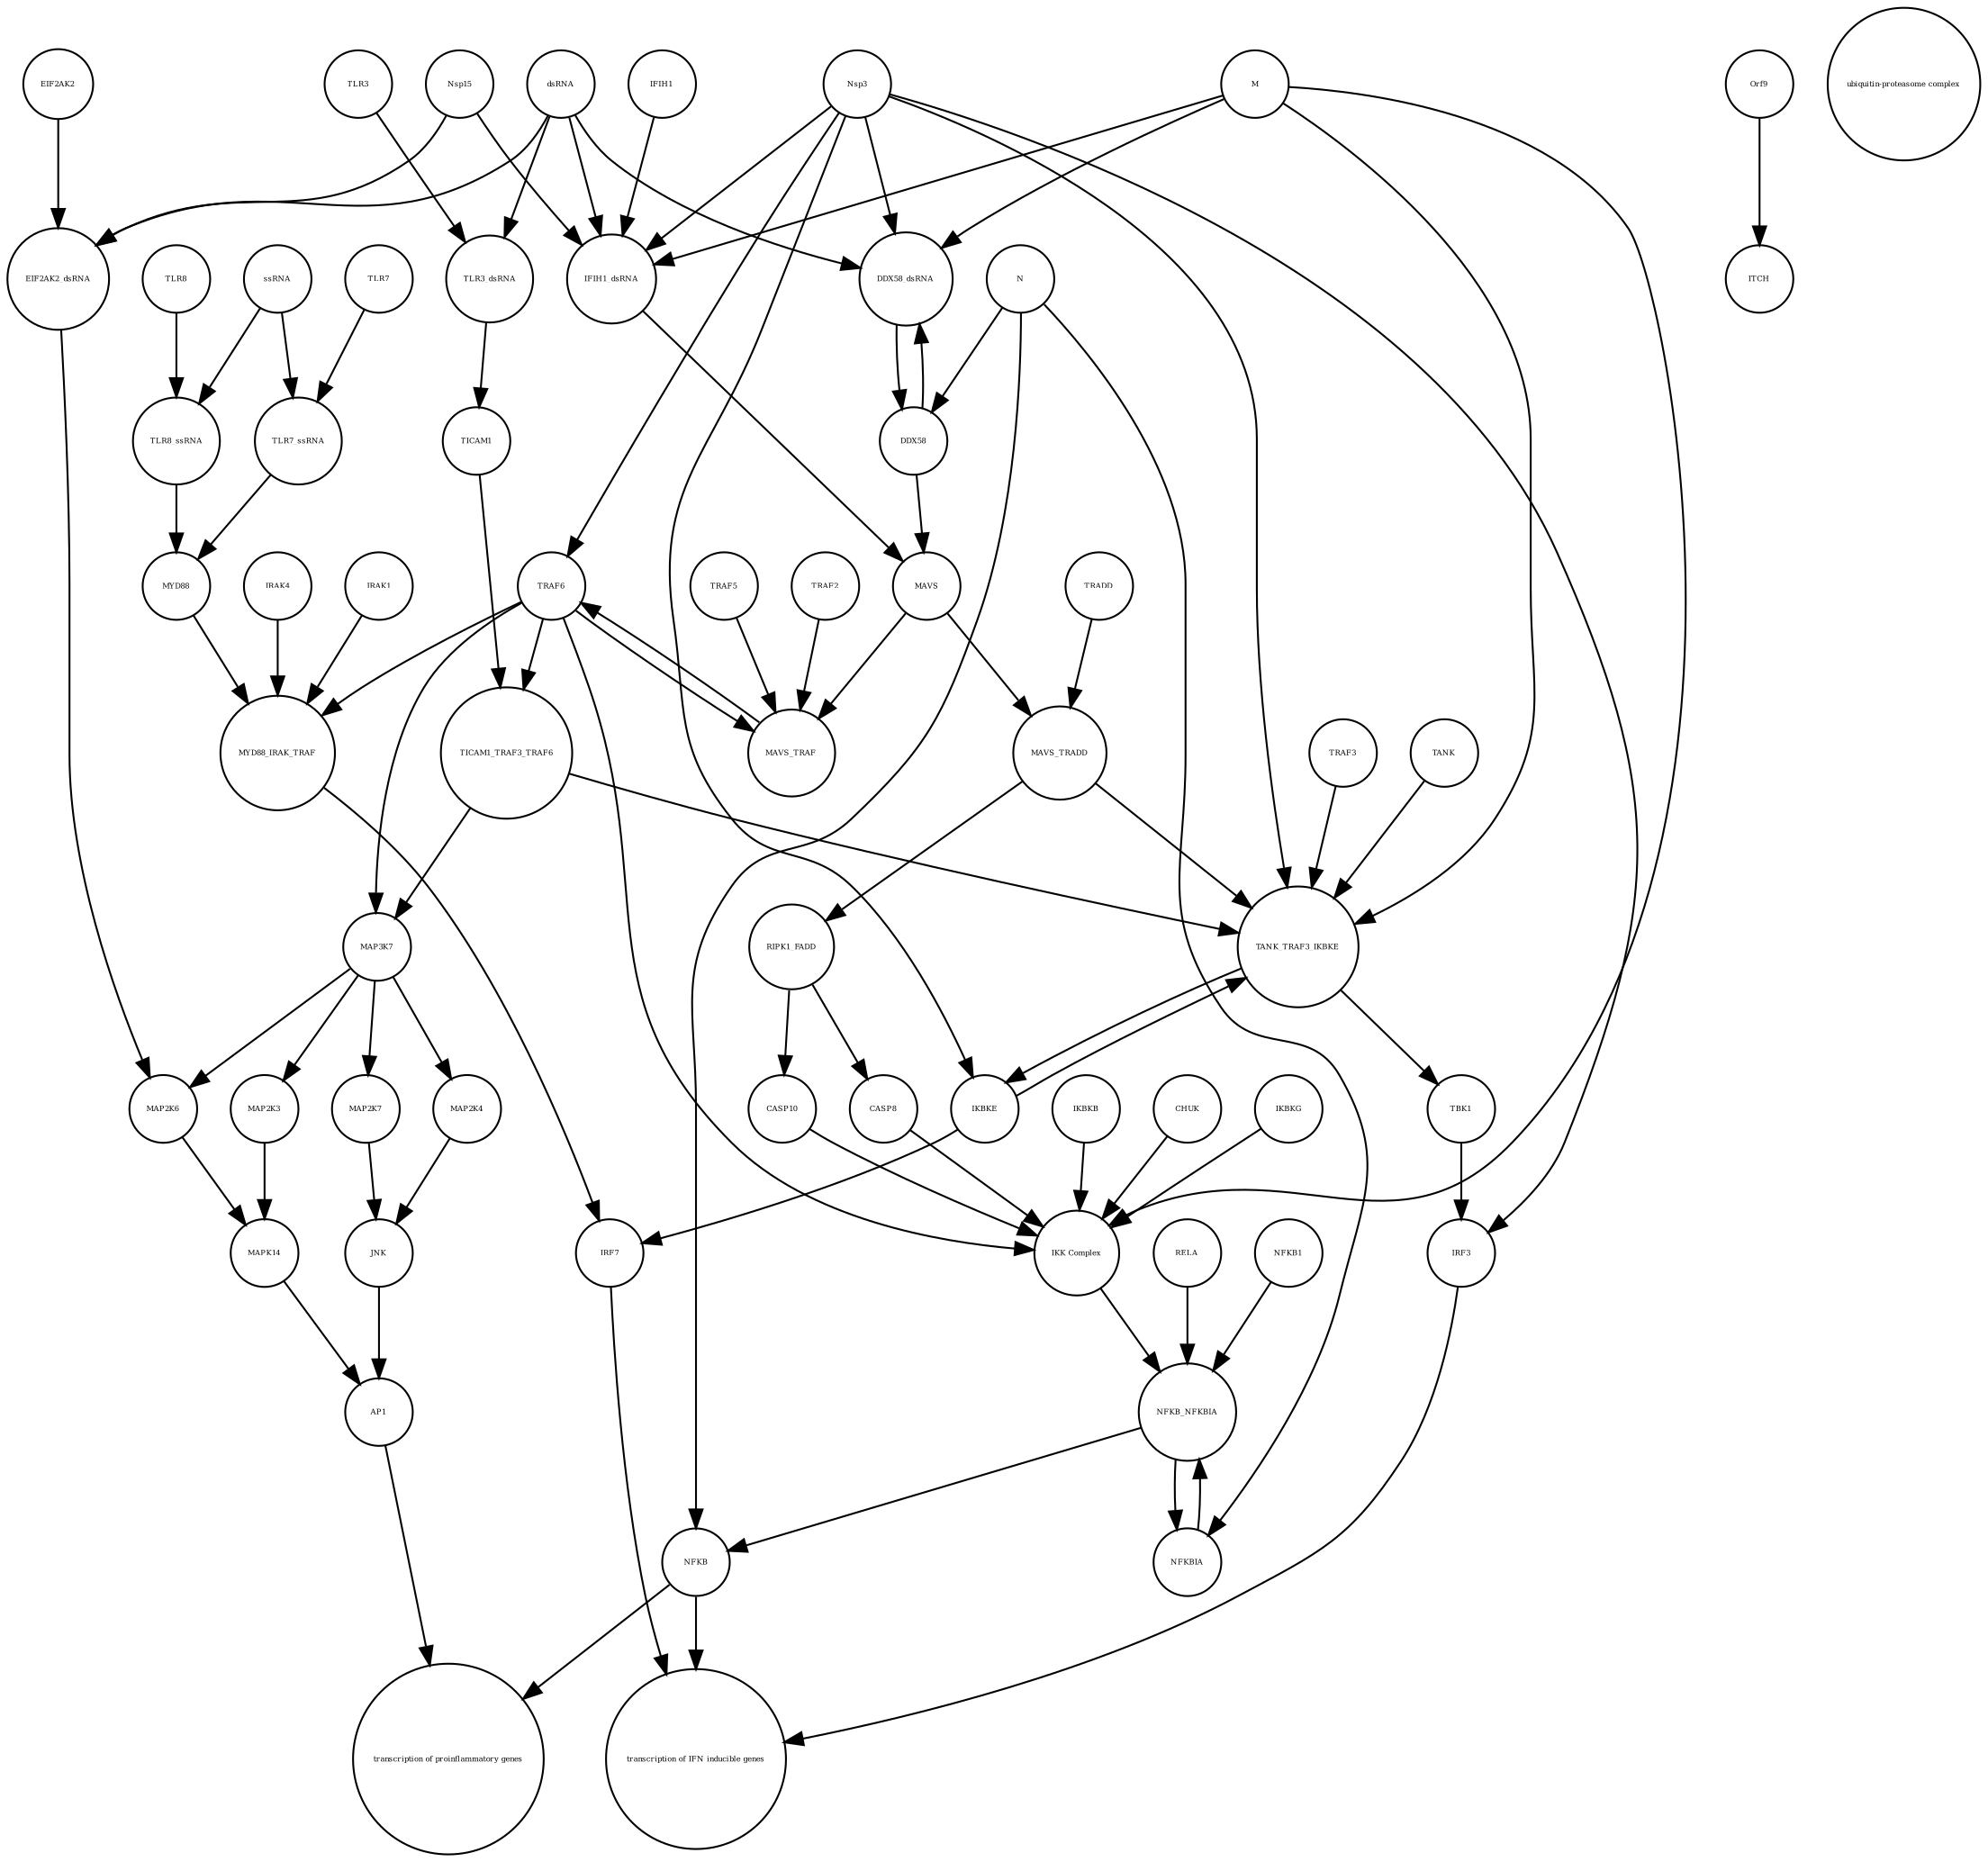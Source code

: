 strict digraph  {
TICAM1_TRAF3_TRAF6 [annotation="", bipartite=0, cls=complex, fontsize=4, label=TICAM1_TRAF3_TRAF6, shape=circle];
MAP3K7 [annotation="", bipartite=0, cls=macromolecule, fontsize=4, label=MAP3K7, shape=circle];
IRF7 [annotation=urn_miriam_hgnc_6122, bipartite=0, cls="macromolecule multimer", fontsize=4, label=IRF7, shape=circle];
"transcription of IFN inducible genes" [annotation="", bipartite=0, cls=phenotype, fontsize=4, label="transcription of IFN inducible genes", shape=circle];
AP1 [annotation="", bipartite=0, cls=complex, fontsize=4, label=AP1, shape=circle];
"transcription of proinflammatory genes" [annotation="", bipartite=0, cls=phenotype, fontsize=4, label="transcription of proinflammatory genes", shape=circle];
NFKB [annotation="", bipartite=0, cls=complex, fontsize=4, label=NFKB, shape=circle];
IRF3 [annotation=urn_miriam_hgnc_6118, bipartite=0, cls=macromolecule, fontsize=4, label=IRF3, shape=circle];
TLR8 [annotation=urn_miriam_hgnc_15632, bipartite=0, cls=macromolecule, fontsize=4, label=TLR8, shape=circle];
TANK_TRAF3_IKBKE [annotation="", bipartite=0, cls=complex, fontsize=4, label=TANK_TRAF3_IKBKE, shape=circle];
Nsp3 [annotation=urn_miriam_ncbiprotein_1802476807, bipartite=0, cls=macromolecule, fontsize=4, label=Nsp3, shape=circle];
TBK1 [annotation="", bipartite=0, cls=macromolecule, fontsize=4, label=TBK1, shape=circle];
IKBKB [annotation="", bipartite=0, cls=macromolecule, fontsize=4, label=IKBKB, shape=circle];
IRAK1 [annotation=urn_miriam_hgnc_6112, bipartite=0, cls=macromolecule, fontsize=4, label=IRAK1, shape=circle];
JNK [annotation="", bipartite=0, cls=complex, fontsize=4, label=JNK, shape=circle];
NFKBIA [annotation=urn_miriam_hgnc_7797, bipartite=0, cls=macromolecule, fontsize=4, label=NFKBIA, shape=circle];
TLR3_dsRNA [annotation="", bipartite=0, cls=complex, fontsize=4, label=TLR3_dsRNA, shape=circle];
"IKK Complex" [annotation="", bipartite=0, cls=complex, fontsize=4, label="IKK Complex", shape=circle];
TRAF5 [annotation=urn_miriam_hgnc_12035, bipartite=0, cls=macromolecule, fontsize=4, label=TRAF5, shape=circle];
Nsp15 [annotation=urn_miriam_ncbiprotein_1802476818, bipartite=0, cls=macromolecule, fontsize=4, label=Nsp15, shape=circle];
ssRNA [annotation="", bipartite=0, cls="nucleic acid feature", fontsize=4, label=ssRNA, shape=circle];
MYD88 [annotation="", bipartite=0, cls=macromolecule, fontsize=4, label=MYD88, shape=circle];
MAVS [annotation=urn_miriam_hgnc_29233, bipartite=0, cls="macromolecule multimer", fontsize=4, label=MAVS, shape=circle];
CHUK [annotation="", bipartite=0, cls=macromolecule, fontsize=4, label=CHUK, shape=circle];
MAP2K4 [annotation="", bipartite=0, cls=macromolecule, fontsize=4, label=MAP2K4, shape=circle];
M [annotation=urn_miriam_ncbiprotein_1796318601, bipartite=0, cls=macromolecule, fontsize=4, label=M, shape=circle];
Orf9 [annotation=urn_miriam_uniprot_P59636, bipartite=0, cls=macromolecule, fontsize=4, label=Orf9, shape=circle];
dsRNA [annotation="", bipartite=0, cls="nucleic acid feature", fontsize=4, label=dsRNA, shape=circle];
TANK [annotation="", bipartite=0, cls=macromolecule, fontsize=4, label=TANK, shape=circle];
MAP2K3 [annotation="", bipartite=0, cls=macromolecule, fontsize=4, label=MAP2K3, shape=circle];
TLR7 [annotation=urn_miriam_hgnc_15631, bipartite=0, cls=macromolecule, fontsize=4, label=TLR7, shape=circle];
TRADD [annotation=urn_miriam_hgnc_12030, bipartite=0, cls=macromolecule, fontsize=4, label=TRADD, shape=circle];
TICAM1 [annotation=urn_miriam_hgnc_18348, bipartite=0, cls=macromolecule, fontsize=4, label=TICAM1, shape=circle];
"ubiquitin-proteasome complex" [annotation="", bipartite=0, cls=complex, fontsize=4, label="ubiquitin-proteasome complex", shape=circle];
TRAF6 [annotation=urn_miriam_hgnc_12036, bipartite=0, cls=macromolecule, fontsize=4, label=TRAF6, shape=circle];
N [annotation=urn_miriam_ncbiprotein_1798174255, bipartite=0, cls=macromolecule, fontsize=4, label=N, shape=circle];
TRAF2 [annotation=urn_miriam_hgnc_12032, bipartite=0, cls=macromolecule, fontsize=4, label=TRAF2, shape=circle];
RELA [annotation="", bipartite=0, cls=macromolecule, fontsize=4, label=RELA, shape=circle];
IKBKG [annotation="", bipartite=0, cls=macromolecule, fontsize=4, label=IKBKG, shape=circle];
TRAF3 [annotation="", bipartite=0, cls=macromolecule, fontsize=4, label=TRAF3, shape=circle];
TLR7_ssRNA [annotation="", bipartite=0, cls=complex, fontsize=4, label=TLR7_ssRNA, shape=circle];
NFKB_NFKBIA [annotation="", bipartite=0, cls=complex, fontsize=4, label=NFKB_NFKBIA, shape=circle];
TLR3 [annotation=urn_miriam_hgnc_11849, bipartite=0, cls="macromolecule multimer", fontsize=4, label=TLR3, shape=circle];
MAP2K6 [annotation="", bipartite=0, cls=macromolecule, fontsize=4, label=MAP2K6, shape=circle];
CASP10 [annotation="", bipartite=0, cls=macromolecule, fontsize=4, label=CASP10, shape=circle];
IKBKE [annotation=urn_miriam_hgnc_14552, bipartite=0, cls=macromolecule, fontsize=4, label=IKBKE, shape=circle];
RIPK1_FADD [annotation="", bipartite=0, cls=complex, fontsize=4, label=RIPK1_FADD, shape=circle];
MAVS_TRAF [annotation="", bipartite=0, cls=complex, fontsize=4, label=MAVS_TRAF, shape=circle];
MYD88_IRAK_TRAF [annotation="", bipartite=0, cls=complex, fontsize=4, label=MYD88_IRAK_TRAF, shape=circle];
DDX58 [annotation=urn_miriam_hgnc_19102, bipartite=0, cls=macromolecule, fontsize=4, label=DDX58, shape=circle];
EIF2AK2 [annotation=urn_miriam_hgnc_9437, bipartite=0, cls=macromolecule, fontsize=4, label=EIF2AK2, shape=circle];
IRAK4 [annotation=urn_miriam_hgnc_17967, bipartite=0, cls=macromolecule, fontsize=4, label=IRAK4, shape=circle];
ITCH [annotation="", bipartite=0, cls=macromolecule, fontsize=4, label=ITCH, shape=circle];
MAP2K7 [annotation="", bipartite=0, cls=macromolecule, fontsize=4, label=MAP2K7, shape=circle];
TLR8_ssRNA [annotation="", bipartite=0, cls=complex, fontsize=4, label=TLR8_ssRNA, shape=circle];
EIF2AK2_dsRNA [annotation="", bipartite=0, cls=complex, fontsize=4, label=EIF2AK2_dsRNA, shape=circle];
MAVS_TRADD [annotation="", bipartite=0, cls=complex, fontsize=4, label=MAVS_TRADD, shape=circle];
IFIH1_dsRNA [annotation="", bipartite=0, cls=complex, fontsize=4, label=IFIH1_dsRNA, shape=circle];
NFKB1 [annotation="", bipartite=0, cls=macromolecule, fontsize=4, label=NFKB1, shape=circle];
MAPK14 [annotation="", bipartite=0, cls=macromolecule, fontsize=4, label=MAPK14, shape=circle];
CASP8 [annotation="", bipartite=0, cls=macromolecule, fontsize=4, label=CASP8, shape=circle];
DDX58_dsRNA [annotation="", bipartite=0, cls=complex, fontsize=4, label=DDX58_dsRNA, shape=circle];
IFIH1 [annotation=urn_miriam_hgnc_18873, bipartite=0, cls=macromolecule, fontsize=4, label=IFIH1, shape=circle];
TICAM1_TRAF3_TRAF6 -> MAP3K7  [annotation="", interaction_type=stimulation];
TICAM1_TRAF3_TRAF6 -> TANK_TRAF3_IKBKE  [annotation="urn_miriam_pubmed_19380580|urn_miriam_pubmed_19366914|urn_miriam_taxonomy_694009", interaction_type=stimulation];
MAP3K7 -> MAP2K7  [annotation=urn_miriam_pubmed_19366914, interaction_type=catalysis];
MAP3K7 -> MAP2K4  [annotation=urn_miriam_pubmed_19366914, interaction_type=catalysis];
MAP3K7 -> MAP2K3  [annotation=urn_miriam_pubmed_19366914, interaction_type=catalysis];
MAP3K7 -> MAP2K6  [annotation=urn_miriam_pubmed_19366914, interaction_type=catalysis];
IRF7 -> "transcription of IFN inducible genes"  [annotation="", interaction_type=stimulation];
AP1 -> "transcription of proinflammatory genes"  [annotation="", interaction_type=stimulation];
NFKB -> "transcription of proinflammatory genes"  [annotation="", interaction_type=stimulation];
NFKB -> "transcription of IFN inducible genes"  [annotation="", interaction_type=stimulation];
IRF3 -> "transcription of IFN inducible genes"  [annotation="", interaction_type=stimulation];
TLR8 -> TLR8_ssRNA  [annotation="", interaction_type=production];
TANK_TRAF3_IKBKE -> TBK1  [annotation=urn_miriam_pubmed_19366914, interaction_type=stimulation];
TANK_TRAF3_IKBKE -> IKBKE  [annotation="urn_miriam_pubmed_20303872|urn_miriam_pubmed_31226023|urn_miriam_taxonomy_694009", interaction_type=stimulation];
Nsp3 -> TRAF6  [annotation="urn_miriam_pubmed_27164085|urn_miriam_taxonomy_694009", interaction_type=catalysis];
Nsp3 -> IRF3  [annotation="urn_miriam_pubmed_17761676|urn_miriam_pubmed_31226023|urn_miriam_taxonomy_694009", interaction_type=inhibition];
Nsp3 -> IFIH1_dsRNA  [annotation="urn_miriam_pubmed_28484023|urn_miriam_pubmed_19380580|urn_miriam_pubmed_31226023|urn_miriam_taxonomy_694009", interaction_type=inhibition];
Nsp3 -> TANK_TRAF3_IKBKE  [annotation="urn_miriam_pubmed_19366914|urn_miriam_pubmed_27164085|urn_miriam_pubmed_19380580|urn_miriam_taxonomy_694009", interaction_type=inhibition];
Nsp3 -> DDX58_dsRNA  [annotation="urn_miriam_pubmed_20303872|urn_miriam_pubmed_19380580|urn_miriam_pubmed_31226023|urn_miriam_taxonomy_694009", interaction_type=inhibition];
Nsp3 -> IKBKE  [annotation="urn_miriam_pubmed_20303872|urn_miriam_pubmed_31226023|urn_miriam_taxonomy_694009", interaction_type=inhibition];
TBK1 -> IRF3  [annotation=urn_miriam_pubmed_25581309, interaction_type=catalysis];
IKBKB -> "IKK Complex"  [annotation="", interaction_type=production];
IRAK1 -> MYD88_IRAK_TRAF  [annotation="", interaction_type=production];
JNK -> AP1  [annotation=urn_miriam_pubmed_19366914, interaction_type=stimulation];
NFKBIA -> NFKB_NFKBIA  [annotation="", interaction_type=production];
TLR3_dsRNA -> TICAM1  [annotation=urn_miriam_pubmed_20303872, interaction_type=stimulation];
"IKK Complex" -> NFKB_NFKBIA  [annotation=urn_miriam_pubmed_19366914, interaction_type=catalysis];
TRAF5 -> MAVS_TRAF  [annotation="", interaction_type=production];
Nsp15 -> EIF2AK2_dsRNA  [annotation="urn_miriam_pubmed_28484023|urn_miriam_pubmed_19366914|urn_miriam_taxonomy_694009", interaction_type=inhibition];
Nsp15 -> IFIH1_dsRNA  [annotation="urn_miriam_pubmed_28484023|urn_miriam_pubmed_19380580|urn_miriam_pubmed_31226023|urn_miriam_taxonomy_694009", interaction_type=inhibition];
ssRNA -> TLR7_ssRNA  [annotation="", interaction_type=production];
ssRNA -> TLR8_ssRNA  [annotation="", interaction_type=production];
MYD88 -> MYD88_IRAK_TRAF  [annotation="", interaction_type=production];
MAVS -> MAVS_TRAF  [annotation="", interaction_type=production];
MAVS -> MAVS_TRADD  [annotation="", interaction_type=production];
CHUK -> "IKK Complex"  [annotation="", interaction_type=production];
MAP2K4 -> JNK  [annotation=urn_miriam_pubmed_19366914, interaction_type=catalysis];
M -> "IKK Complex"  [annotation="urn_miriam_pubmed_19366914|urn_miriam_pubmed_20303872|urn_miriam_pubmed_17705188|urn_miriam_pubmed_694009", interaction_type=inhibition];
M -> IFIH1_dsRNA  [annotation="urn_miriam_pubmed_28484023|urn_miriam_pubmed_19380580|urn_miriam_pubmed_31226023|urn_miriam_taxonomy_694009", interaction_type=inhibition];
M -> TANK_TRAF3_IKBKE  [annotation="urn_miriam_pubmed_19366914|urn_miriam_pubmed_27164085|urn_miriam_pubmed_19380580|urn_miriam_taxonomy_694009", interaction_type=inhibition];
M -> DDX58_dsRNA  [annotation="urn_miriam_pubmed_20303872|urn_miriam_pubmed_19380580|urn_miriam_pubmed_31226023|urn_miriam_taxonomy_694009", interaction_type=inhibition];
Orf9 -> ITCH  [annotation="urn_miriam_pubmed_25135833|urn_miriam_taxonomy_694009", interaction_type=stimulation];
dsRNA -> TLR3_dsRNA  [annotation="", interaction_type=production];
dsRNA -> DDX58_dsRNA  [annotation="", interaction_type=production];
dsRNA -> EIF2AK2_dsRNA  [annotation="", interaction_type=production];
dsRNA -> IFIH1_dsRNA  [annotation="", interaction_type=production];
TANK -> TANK_TRAF3_IKBKE  [annotation="", interaction_type=production];
MAP2K3 -> MAPK14  [annotation=urn_miriam_pubmed_19366914, interaction_type=catalysis];
TLR7 -> TLR7_ssRNA  [annotation="", interaction_type=production];
TRADD -> MAVS_TRADD  [annotation="", interaction_type=production];
TICAM1 -> TICAM1_TRAF3_TRAF6  [annotation="", interaction_type=production];
TRAF6 -> "IKK Complex"  [annotation="urn_miriam_pubmed_19366914|urn_miriam_pubmed_20303872|urn_miriam_pubmed_17705188|urn_miriam_pubmed_694009", interaction_type=stimulation];
TRAF6 -> MYD88_IRAK_TRAF  [annotation="", interaction_type=production];
TRAF6 -> MAP3K7  [annotation=urn_miriam_pubmed_19366914, interaction_type=stimulation];
TRAF6 -> TICAM1_TRAF3_TRAF6  [annotation="", interaction_type=production];
TRAF6 -> MAVS_TRAF  [annotation="", interaction_type=production];
N -> NFKBIA  [annotation="urn_miriam_pubmed_16143815|urn_miriam_taxonomy_694009", interaction_type=stimulation];
N -> NFKB  [annotation="urn_miriam_pubmed_16143815|urn_miriam_taxonomy_694009", interaction_type=stimulation];
N -> DDX58  [annotation="urn_miriam_pubmed_25581309|urn_miriam_pubmed_28148787|urn_miriam_taxonomy_694009", interaction_type=inhibition];
TRAF2 -> MAVS_TRAF  [annotation="", interaction_type=production];
RELA -> NFKB_NFKBIA  [annotation="", interaction_type=production];
IKBKG -> "IKK Complex"  [annotation="", interaction_type=production];
TRAF3 -> TANK_TRAF3_IKBKE  [annotation="", interaction_type=production];
TLR7_ssRNA -> MYD88  [annotation=urn_miriam_pubmed_19366914, interaction_type=stimulation];
NFKB_NFKBIA -> NFKBIA  [annotation="", interaction_type=production];
NFKB_NFKBIA -> NFKB  [annotation="", interaction_type=production];
TLR3 -> TLR3_dsRNA  [annotation="", interaction_type=production];
MAP2K6 -> MAPK14  [annotation=urn_miriam_pubmed_19366914, interaction_type=catalysis];
CASP10 -> "IKK Complex"  [annotation="urn_miriam_pubmed_19366914|urn_miriam_pubmed_20303872|urn_miriam_pubmed_17705188|urn_miriam_pubmed_694009", interaction_type=stimulation];
IKBKE -> IRF7  [annotation=urn_miriam_pubmed_20303872, interaction_type=catalysis];
IKBKE -> TANK_TRAF3_IKBKE  [annotation="", interaction_type=production];
RIPK1_FADD -> CASP10  [annotation=urn_miriam_pubmed_20303872, interaction_type=stimulation];
RIPK1_FADD -> CASP8  [annotation=urn_miriam_pubmed_19366914, interaction_type=stimulation];
MAVS_TRAF -> TRAF6  [annotation=urn_miriam_pubmed_19366914, interaction_type=catalysis];
MYD88_IRAK_TRAF -> IRF7  [annotation=urn_miriam_pubmed_20303872, interaction_type=catalysis];
DDX58 -> MAVS  [annotation=urn_miriam_pubmed_25581309, interaction_type=catalysis];
DDX58 -> DDX58_dsRNA  [annotation="", interaction_type=production];
EIF2AK2 -> EIF2AK2_dsRNA  [annotation="", interaction_type=production];
IRAK4 -> MYD88_IRAK_TRAF  [annotation="", interaction_type=production];
MAP2K7 -> JNK  [annotation=urn_miriam_pubmed_19366914, interaction_type=catalysis];
TLR8_ssRNA -> MYD88  [annotation=urn_miriam_pubmed_19366914, interaction_type=stimulation];
EIF2AK2_dsRNA -> MAP2K6  [annotation=urn_miriam_pubmed_19366914, interaction_type=stimulation];
MAVS_TRADD -> TANK_TRAF3_IKBKE  [annotation="urn_miriam_pubmed_19366914|urn_miriam_pubmed_27164085|urn_miriam_pubmed_19380580|urn_miriam_taxonomy_694009", interaction_type=stimulation];
MAVS_TRADD -> RIPK1_FADD  [annotation=urn_miriam_pubmed_19366914, interaction_type=stimulation];
IFIH1_dsRNA -> MAVS  [annotation=urn_miriam_pubmed_25581309, interaction_type=catalysis];
NFKB1 -> NFKB_NFKBIA  [annotation="", interaction_type=production];
MAPK14 -> AP1  [annotation=urn_miriam_pubmed_19366914, interaction_type=stimulation];
CASP8 -> "IKK Complex"  [annotation="urn_miriam_pubmed_19366914|urn_miriam_pubmed_20303872|urn_miriam_pubmed_17705188|urn_miriam_pubmed_694009", interaction_type=stimulation];
DDX58_dsRNA -> DDX58  [annotation="urn_miriam_pubmed_25581309|urn_miriam_pubmed_28148787|urn_miriam_taxonomy_694009", interaction_type=catalysis];
IFIH1 -> IFIH1_dsRNA  [annotation="", interaction_type=production];
}
